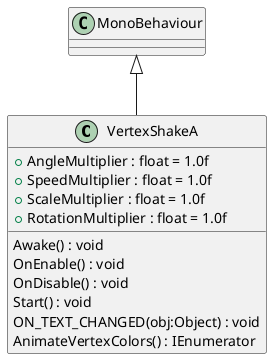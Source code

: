 @startuml
class VertexShakeA {
    + AngleMultiplier : float = 1.0f
    + SpeedMultiplier : float = 1.0f
    + ScaleMultiplier : float = 1.0f
    + RotationMultiplier : float = 1.0f
    Awake() : void
    OnEnable() : void
    OnDisable() : void
    Start() : void
    ON_TEXT_CHANGED(obj:Object) : void
    AnimateVertexColors() : IEnumerator
}
MonoBehaviour <|-- VertexShakeA
@enduml
